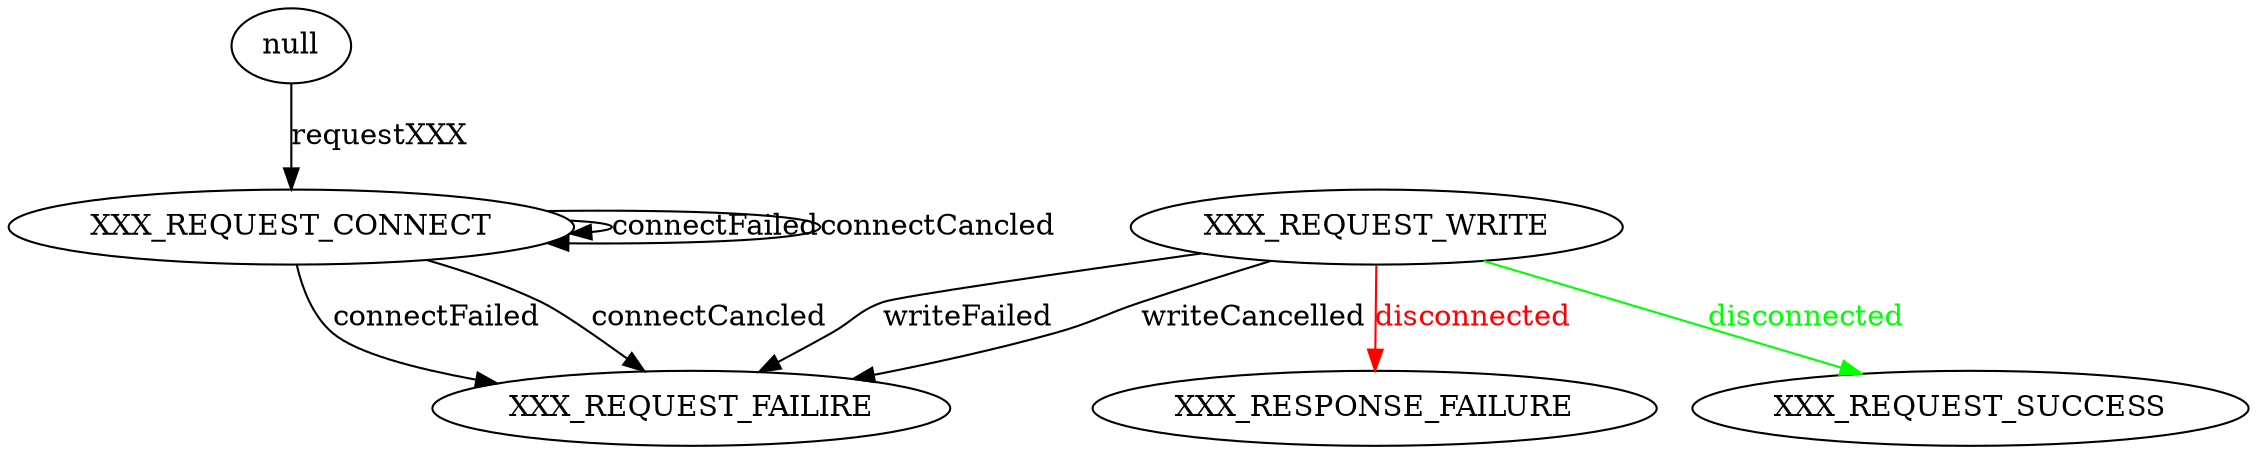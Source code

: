 digraph NettyHttpDatabusRelayConnection {
  null -> XXX_REQUEST_CONNECT [label="requestXXX"];
  XXX_REQUEST_CONNECT -> XXX_REQUEST_CONNECT [label="connectFailed"];
  XXX_REQUEST_CONNECT -> XXX_REQUEST_CONNECT [label="connectCancled"];
  XXX_REQUEST_CONNECT -> XXX_REQUEST_FAILIRE [label="connectFailed"];
  XXX_REQUEST_CONNECT -> XXX_REQUEST_FAILIRE [label="connectCancled"];
  XXX_REQUEST_WRITE ->  XXX_REQUEST_FAILIRE [label="writeFailed"];
  XXX_REQUEST_WRITE ->  XXX_REQUEST_FAILIRE [label="writeCancelled"];
  XXX_REQUEST_WRITE ->  XXX_RESPONSE_FAILURE [label="disconnected", color=red, fontcolor=red];
  XXX_REQUEST_WRITE -> XXX_REQUEST_SUCCESS [label="disconnected", color=green, fontcolor=green];
}